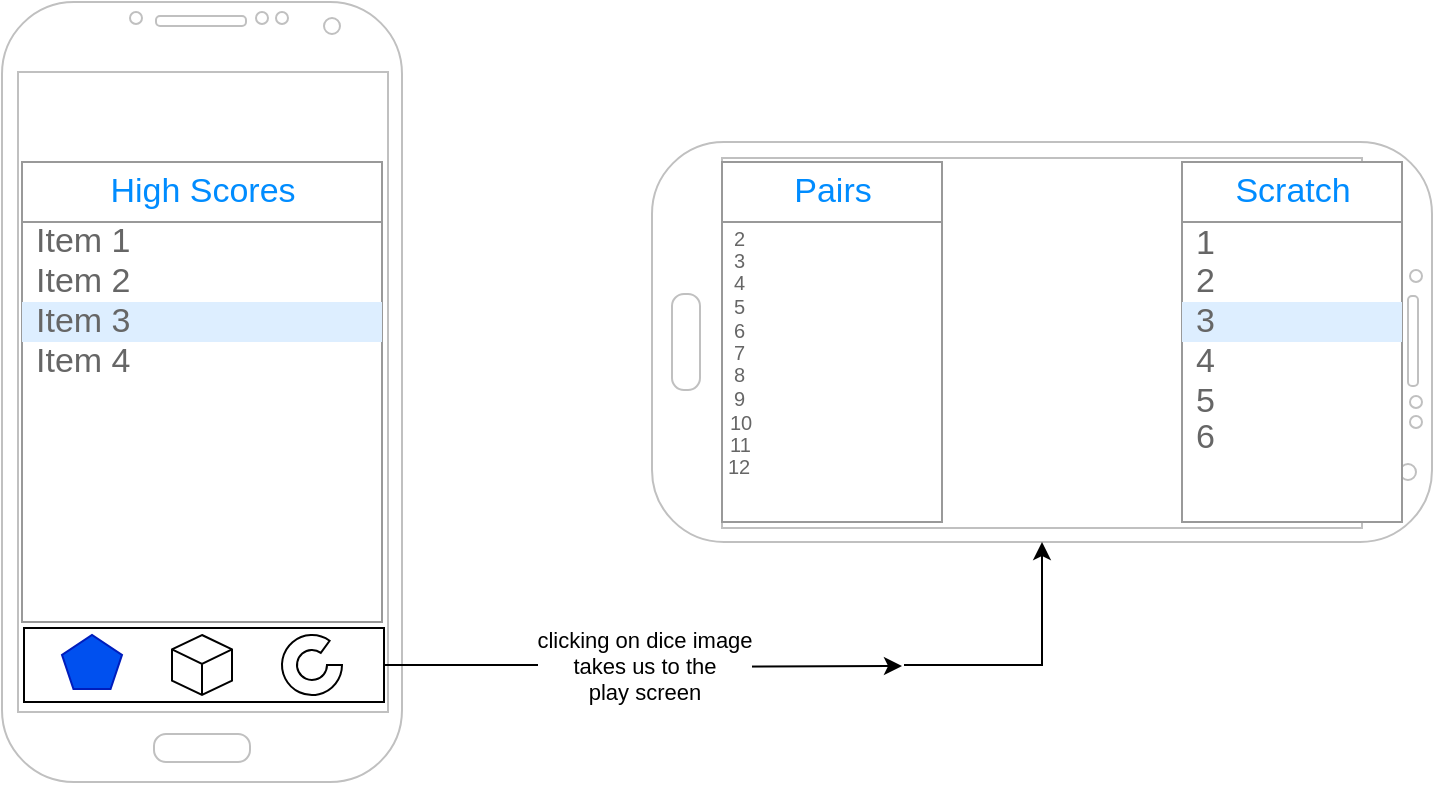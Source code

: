 <mxfile version="13.1.3" type="device"><diagram id="LUuoafsS0_yS26MyEtpW" name="Page-1"><mxGraphModel dx="1891" dy="676" grid="1" gridSize="10" guides="1" tooltips="1" connect="1" arrows="1" fold="1" page="1" pageScale="1" pageWidth="850" pageHeight="1100" math="0" shadow="0"><root><mxCell id="0"/><mxCell id="1" parent="0"/><mxCell id="LiRGsIPty7Xt79bU0Dwi-1" value="" style="verticalLabelPosition=bottom;verticalAlign=top;html=1;shadow=0;dashed=0;strokeWidth=1;shape=mxgraph.android.phone2;strokeColor=#c0c0c0;" vertex="1" parent="1"><mxGeometry x="-290" y="600" width="200" height="390" as="geometry"/></mxCell><mxCell id="LiRGsIPty7Xt79bU0Dwi-6" value="" style="verticalLabelPosition=bottom;verticalAlign=top;html=1;shadow=0;dashed=0;strokeWidth=1;shape=mxgraph.android.phone2;strokeColor=#c0c0c0;direction=south;" vertex="1" parent="1"><mxGeometry x="35" y="670" width="390" height="200" as="geometry"/></mxCell><mxCell id="LiRGsIPty7Xt79bU0Dwi-26" value="clicking on dice image&lt;br&gt;takes us to the &lt;br&gt;play&amp;nbsp;screen" style="edgeStyle=orthogonalEdgeStyle;rounded=0;orthogonalLoop=1;jettySize=auto;html=1;" edge="1" parent="1" source="LiRGsIPty7Xt79bU0Dwi-11"><mxGeometry relative="1" as="geometry"><mxPoint x="160" y="932" as="targetPoint"/></mxGeometry></mxCell><mxCell id="LiRGsIPty7Xt79bU0Dwi-11" value="" style="verticalLabelPosition=bottom;verticalAlign=top;html=1;shape=mxgraph.basic.rect;fillColor2=none;strokeWidth=1;size=20;indent=5;" vertex="1" parent="1"><mxGeometry x="-279" y="913" width="180" height="37" as="geometry"/></mxCell><mxCell id="LiRGsIPty7Xt79bU0Dwi-27" value="" style="edgeStyle=orthogonalEdgeStyle;rounded=0;orthogonalLoop=1;jettySize=auto;html=1;" edge="1" parent="1" target="LiRGsIPty7Xt79bU0Dwi-6"><mxGeometry relative="1" as="geometry"><mxPoint x="161" y="931.5" as="sourcePoint"/><Array as="points"><mxPoint x="230" y="932"/></Array></mxGeometry></mxCell><mxCell id="LiRGsIPty7Xt79bU0Dwi-14" value="" style="whiteSpace=wrap;html=1;shape=mxgraph.basic.isocube;isoAngle=15;" vertex="1" parent="1"><mxGeometry x="-205" y="916.5" width="30" height="30" as="geometry"/></mxCell><mxCell id="LiRGsIPty7Xt79bU0Dwi-15" value="" style="whiteSpace=wrap;html=1;shape=mxgraph.basic.pentagon;aspect=fixed;fillColor=#0050ef;strokeColor=#001DBC;fontColor=#ffffff;" vertex="1" parent="1"><mxGeometry x="-260" y="916.5" width="30" height="27" as="geometry"/></mxCell><mxCell id="LiRGsIPty7Xt79bU0Dwi-16" value="" style="verticalLabelPosition=bottom;verticalAlign=top;html=1;shape=mxgraph.basic.partConcEllipse;startAngle=0.25;endAngle=0.1;arcWidth=0.5;aspect=fixed;" vertex="1" parent="1"><mxGeometry x="-150" y="916.5" width="30" height="30" as="geometry"/></mxCell><mxCell id="LiRGsIPty7Xt79bU0Dwi-18" value="" style="strokeWidth=1;shadow=0;dashed=0;align=center;html=1;shape=mxgraph.mockup.forms.rrect;rSize=0;strokeColor=#999999;fillColor=#ffffff;" vertex="1" parent="1"><mxGeometry x="-280" y="680" width="180" height="230" as="geometry"/></mxCell><mxCell id="LiRGsIPty7Xt79bU0Dwi-19" value="High Scores" style="strokeWidth=1;shadow=0;dashed=0;align=center;html=1;shape=mxgraph.mockup.forms.rrect;rSize=0;strokeColor=#999999;fontColor=#008cff;fontSize=17;fillColor=#ffffff;resizeWidth=1;" vertex="1" parent="LiRGsIPty7Xt79bU0Dwi-18"><mxGeometry width="180" height="30" relative="1" as="geometry"/></mxCell><mxCell id="LiRGsIPty7Xt79bU0Dwi-20" value="Item 1" style="strokeWidth=1;shadow=0;dashed=0;align=center;html=1;shape=mxgraph.mockup.forms.anchor;fontSize=17;fontColor=#666666;align=left;spacingLeft=5;resizeWidth=1;" vertex="1" parent="LiRGsIPty7Xt79bU0Dwi-18"><mxGeometry width="180" height="20" relative="1" as="geometry"><mxPoint y="30" as="offset"/></mxGeometry></mxCell><mxCell id="LiRGsIPty7Xt79bU0Dwi-21" value="Item 2" style="strokeWidth=1;shadow=0;dashed=0;align=center;html=1;shape=mxgraph.mockup.forms.anchor;fontSize=17;fontColor=#666666;align=left;spacingLeft=5;resizeWidth=1;" vertex="1" parent="LiRGsIPty7Xt79bU0Dwi-18"><mxGeometry width="180" height="20" relative="1" as="geometry"><mxPoint y="50" as="offset"/></mxGeometry></mxCell><mxCell id="LiRGsIPty7Xt79bU0Dwi-22" value="Item 3" style="strokeWidth=1;shadow=0;dashed=0;align=center;html=1;shape=mxgraph.mockup.forms.rrect;rSize=0;fontSize=17;fontColor=#666666;align=left;spacingLeft=5;fillColor=#ddeeff;strokeColor=none;resizeWidth=1;" vertex="1" parent="LiRGsIPty7Xt79bU0Dwi-18"><mxGeometry width="180" height="20" relative="1" as="geometry"><mxPoint y="70" as="offset"/></mxGeometry></mxCell><mxCell id="LiRGsIPty7Xt79bU0Dwi-23" value="Item 4" style="strokeWidth=1;shadow=0;dashed=0;align=center;html=1;shape=mxgraph.mockup.forms.anchor;fontSize=17;fontColor=#666666;align=left;spacingLeft=5;resizeWidth=1;" vertex="1" parent="LiRGsIPty7Xt79bU0Dwi-18"><mxGeometry width="180" height="20" relative="1" as="geometry"><mxPoint y="90" as="offset"/></mxGeometry></mxCell><mxCell id="LiRGsIPty7Xt79bU0Dwi-28" value="" style="strokeWidth=1;shadow=0;dashed=0;align=center;html=1;shape=mxgraph.mockup.forms.rrect;rSize=0;strokeColor=#999999;fillColor=#ffffff;" vertex="1" parent="1"><mxGeometry x="300" y="680" width="110" height="180" as="geometry"/></mxCell><mxCell id="LiRGsIPty7Xt79bU0Dwi-29" value="Scratch" style="strokeWidth=1;shadow=0;dashed=0;align=center;html=1;shape=mxgraph.mockup.forms.rrect;rSize=0;strokeColor=#999999;fontColor=#008cff;fontSize=17;fillColor=#ffffff;resizeWidth=1;" vertex="1" parent="LiRGsIPty7Xt79bU0Dwi-28"><mxGeometry width="110" height="30" relative="1" as="geometry"/></mxCell><mxCell id="LiRGsIPty7Xt79bU0Dwi-30" value="1" style="strokeWidth=1;shadow=0;dashed=0;align=center;html=1;shape=mxgraph.mockup.forms.anchor;fontSize=17;fontColor=#666666;align=left;spacingLeft=5;resizeWidth=1;" vertex="1" parent="LiRGsIPty7Xt79bU0Dwi-28"><mxGeometry width="110" height="20" relative="1" as="geometry"><mxPoint y="31" as="offset"/></mxGeometry></mxCell><mxCell id="LiRGsIPty7Xt79bU0Dwi-31" value="2" style="strokeWidth=1;shadow=0;dashed=0;align=center;html=1;shape=mxgraph.mockup.forms.anchor;fontSize=17;fontColor=#666666;align=left;spacingLeft=5;resizeWidth=1;" vertex="1" parent="LiRGsIPty7Xt79bU0Dwi-28"><mxGeometry width="110" height="20" relative="1" as="geometry"><mxPoint y="50" as="offset"/></mxGeometry></mxCell><mxCell id="LiRGsIPty7Xt79bU0Dwi-32" value="3" style="strokeWidth=1;shadow=0;dashed=0;align=center;html=1;shape=mxgraph.mockup.forms.rrect;rSize=0;fontSize=17;fontColor=#666666;align=left;spacingLeft=5;fillColor=#ddeeff;strokeColor=none;resizeWidth=1;" vertex="1" parent="LiRGsIPty7Xt79bU0Dwi-28"><mxGeometry width="110" height="20" relative="1" as="geometry"><mxPoint y="70" as="offset"/></mxGeometry></mxCell><mxCell id="LiRGsIPty7Xt79bU0Dwi-33" value="4" style="strokeWidth=1;shadow=0;dashed=0;align=center;html=1;shape=mxgraph.mockup.forms.anchor;fontSize=17;fontColor=#666666;align=left;spacingLeft=5;resizeWidth=1;" vertex="1" parent="LiRGsIPty7Xt79bU0Dwi-28"><mxGeometry width="110" height="20" relative="1" as="geometry"><mxPoint y="90" as="offset"/></mxGeometry></mxCell><mxCell id="LiRGsIPty7Xt79bU0Dwi-52" value="5" style="strokeWidth=1;shadow=0;dashed=0;align=center;html=1;shape=mxgraph.mockup.forms.anchor;fontSize=17;fontColor=#666666;align=left;spacingLeft=5;resizeWidth=1;" vertex="1" parent="LiRGsIPty7Xt79bU0Dwi-28"><mxGeometry width="110" height="20" relative="1" as="geometry"><mxPoint y="110" as="offset"/></mxGeometry></mxCell><mxCell id="LiRGsIPty7Xt79bU0Dwi-54" value="6" style="strokeWidth=1;shadow=0;dashed=0;align=center;html=1;shape=mxgraph.mockup.forms.anchor;fontSize=17;fontColor=#666666;align=left;spacingLeft=5;resizeWidth=1;" vertex="1" parent="LiRGsIPty7Xt79bU0Dwi-28"><mxGeometry width="110" height="20" relative="1" as="geometry"><mxPoint y="128" as="offset"/></mxGeometry></mxCell><mxCell id="LiRGsIPty7Xt79bU0Dwi-34" value="" style="strokeWidth=1;shadow=0;dashed=0;align=center;html=1;shape=mxgraph.mockup.forms.rrect;rSize=0;strokeColor=#999999;fillColor=#ffffff;fontSize=9;" vertex="1" parent="1"><mxGeometry x="70" y="680" width="110" height="180" as="geometry"/></mxCell><mxCell id="LiRGsIPty7Xt79bU0Dwi-35" value="Pairs" style="strokeWidth=1;shadow=0;dashed=0;align=center;html=1;shape=mxgraph.mockup.forms.rrect;rSize=0;strokeColor=#999999;fontColor=#008cff;fontSize=17;fillColor=#ffffff;resizeWidth=1;" vertex="1" parent="LiRGsIPty7Xt79bU0Dwi-34"><mxGeometry width="110" height="30" relative="1" as="geometry"/></mxCell><mxCell id="LiRGsIPty7Xt79bU0Dwi-36" value="2" style="strokeWidth=1;shadow=0;dashed=0;align=center;html=1;shape=mxgraph.mockup.forms.anchor;fontSize=10;fontColor=#666666;align=left;spacingLeft=5;resizeWidth=1;" vertex="1" parent="LiRGsIPty7Xt79bU0Dwi-34"><mxGeometry width="110" height="20" relative="1" as="geometry"><mxPoint x="-1" y="28" as="offset"/></mxGeometry></mxCell><mxCell id="LiRGsIPty7Xt79bU0Dwi-37" value="3" style="strokeWidth=1;shadow=0;dashed=0;align=center;html=1;shape=mxgraph.mockup.forms.anchor;fontSize=10;fontColor=#666666;align=left;spacingLeft=5;resizeWidth=1;" vertex="1" parent="LiRGsIPty7Xt79bU0Dwi-34"><mxGeometry width="110" height="20" relative="1" as="geometry"><mxPoint x="-1" y="39" as="offset"/></mxGeometry></mxCell><mxCell id="LiRGsIPty7Xt79bU0Dwi-38" value="4" style="strokeWidth=1;shadow=0;dashed=0;align=center;html=1;shape=mxgraph.mockup.forms.rrect;rSize=0;fontSize=10;fontColor=#666666;align=left;spacingLeft=5;fillColor=none;strokeColor=none;resizeWidth=1;" vertex="1" parent="LiRGsIPty7Xt79bU0Dwi-34"><mxGeometry width="110" height="20" relative="1" as="geometry"><mxPoint x="-1" y="50" as="offset"/></mxGeometry></mxCell><mxCell id="LiRGsIPty7Xt79bU0Dwi-39" value="&lt;font style=&quot;font-size: 10px&quot;&gt;5&lt;/font&gt;" style="strokeWidth=1;shadow=0;dashed=0;align=center;html=1;shape=mxgraph.mockup.forms.anchor;fontSize=10;fontColor=#666666;align=left;spacingLeft=5;resizeWidth=1;" vertex="1" parent="LiRGsIPty7Xt79bU0Dwi-34"><mxGeometry width="110" height="20" relative="1" as="geometry"><mxPoint x="-1" y="62" as="offset"/></mxGeometry></mxCell><mxCell id="LiRGsIPty7Xt79bU0Dwi-55" value="6" style="strokeWidth=1;shadow=0;dashed=0;align=center;html=1;shape=mxgraph.mockup.forms.rrect;rSize=0;fontSize=10;fontColor=#666666;align=left;spacingLeft=5;fillColor=none;strokeColor=none;resizeWidth=1;" vertex="1" parent="LiRGsIPty7Xt79bU0Dwi-34"><mxGeometry width="110" height="20" relative="1" as="geometry"><mxPoint x="-1" y="74" as="offset"/></mxGeometry></mxCell><mxCell id="LiRGsIPty7Xt79bU0Dwi-56" value="8" style="strokeWidth=1;shadow=0;dashed=0;align=center;html=1;shape=mxgraph.mockup.forms.rrect;rSize=0;fontSize=10;fontColor=#666666;align=left;spacingLeft=5;fillColor=none;strokeColor=none;resizeWidth=1;" vertex="1" parent="LiRGsIPty7Xt79bU0Dwi-34"><mxGeometry width="110" height="20" relative="1" as="geometry"><mxPoint x="-1" y="96" as="offset"/></mxGeometry></mxCell><mxCell id="LiRGsIPty7Xt79bU0Dwi-57" value="7" style="strokeWidth=1;shadow=0;dashed=0;align=center;html=1;shape=mxgraph.mockup.forms.rrect;rSize=0;fontSize=10;fontColor=#666666;align=left;spacingLeft=5;fillColor=none;strokeColor=none;resizeWidth=1;" vertex="1" parent="LiRGsIPty7Xt79bU0Dwi-34"><mxGeometry width="110" height="20" relative="1" as="geometry"><mxPoint x="-1" y="85" as="offset"/></mxGeometry></mxCell><mxCell id="LiRGsIPty7Xt79bU0Dwi-58" value="9" style="strokeWidth=1;shadow=0;dashed=0;align=center;html=1;shape=mxgraph.mockup.forms.rrect;rSize=0;fontSize=10;fontColor=#666666;align=left;spacingLeft=5;fillColor=none;strokeColor=none;resizeWidth=1;" vertex="1" parent="LiRGsIPty7Xt79bU0Dwi-34"><mxGeometry width="110" height="20" relative="1" as="geometry"><mxPoint x="-1" y="108" as="offset"/></mxGeometry></mxCell><mxCell id="LiRGsIPty7Xt79bU0Dwi-59" value="10" style="strokeWidth=1;shadow=0;dashed=0;align=center;html=1;shape=mxgraph.mockup.forms.rrect;rSize=0;fontSize=10;fontColor=#666666;align=left;spacingLeft=5;fillColor=none;strokeColor=none;resizeWidth=1;" vertex="1" parent="LiRGsIPty7Xt79bU0Dwi-34"><mxGeometry width="110" height="20" relative="1" as="geometry"><mxPoint x="-3" y="120" as="offset"/></mxGeometry></mxCell><mxCell id="LiRGsIPty7Xt79bU0Dwi-60" value="11" style="strokeWidth=1;shadow=0;dashed=0;align=center;html=1;shape=mxgraph.mockup.forms.rrect;rSize=0;fontSize=10;fontColor=#666666;align=left;spacingLeft=5;fillColor=none;strokeColor=none;resizeWidth=1;" vertex="1" parent="LiRGsIPty7Xt79bU0Dwi-34"><mxGeometry width="110" height="20" relative="1" as="geometry"><mxPoint x="-3" y="131" as="offset"/></mxGeometry></mxCell><mxCell id="LiRGsIPty7Xt79bU0Dwi-61" value="12" style="strokeWidth=1;shadow=0;dashed=0;align=center;html=1;shape=mxgraph.mockup.forms.rrect;rSize=0;fontSize=10;fontColor=#666666;align=left;spacingLeft=5;fillColor=none;strokeColor=none;resizeWidth=1;" vertex="1" parent="LiRGsIPty7Xt79bU0Dwi-34"><mxGeometry width="110" height="20" relative="1" as="geometry"><mxPoint x="-4" y="142" as="offset"/></mxGeometry></mxCell></root></mxGraphModel></diagram></mxfile>
